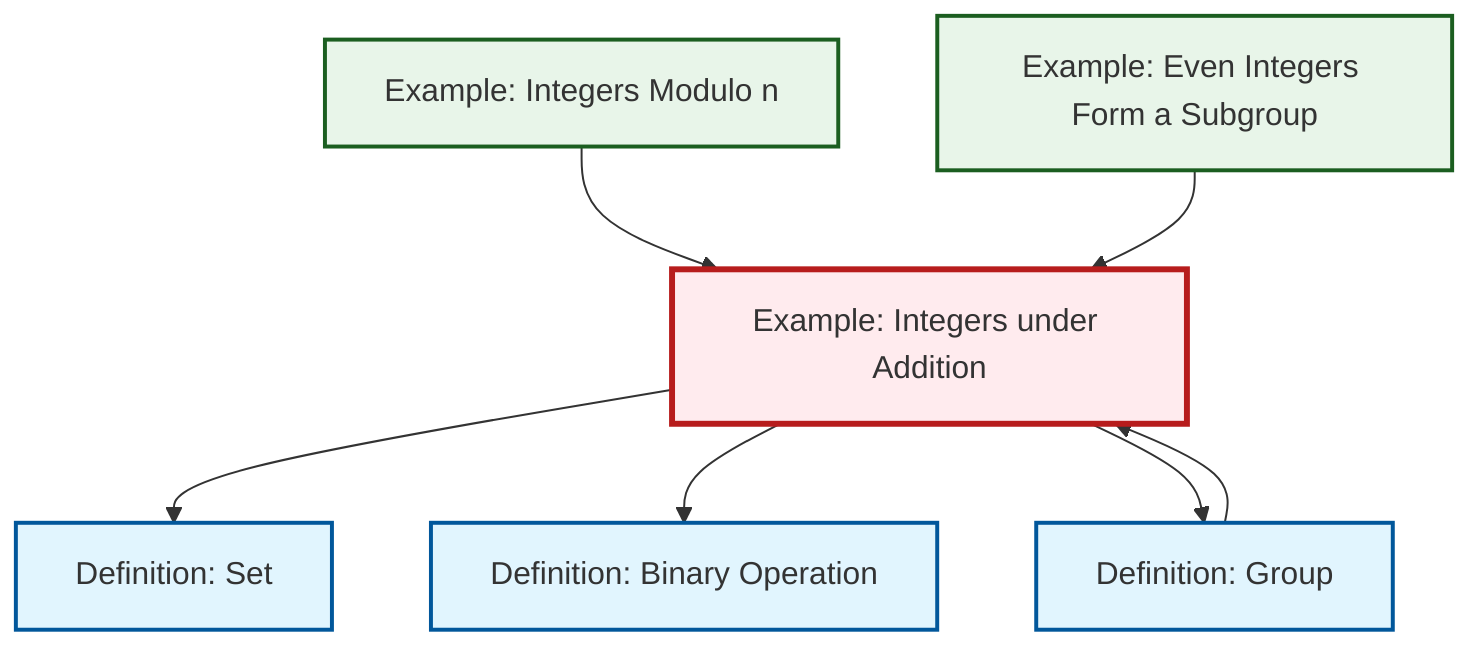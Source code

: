 graph TD
    classDef definition fill:#e1f5fe,stroke:#01579b,stroke-width:2px
    classDef theorem fill:#f3e5f5,stroke:#4a148c,stroke-width:2px
    classDef axiom fill:#fff3e0,stroke:#e65100,stroke-width:2px
    classDef example fill:#e8f5e9,stroke:#1b5e20,stroke-width:2px
    classDef current fill:#ffebee,stroke:#b71c1c,stroke-width:3px
    ex-quotient-integers-mod-n["Example: Integers Modulo n"]:::example
    ex-even-integers-subgroup["Example: Even Integers Form a Subgroup"]:::example
    def-group["Definition: Group"]:::definition
    def-binary-operation["Definition: Binary Operation"]:::definition
    def-set["Definition: Set"]:::definition
    ex-integers-addition["Example: Integers under Addition"]:::example
    ex-integers-addition --> def-set
    def-group --> ex-integers-addition
    ex-integers-addition --> def-binary-operation
    ex-integers-addition --> def-group
    ex-quotient-integers-mod-n --> ex-integers-addition
    ex-even-integers-subgroup --> ex-integers-addition
    class ex-integers-addition current